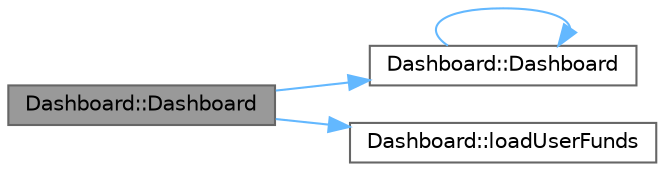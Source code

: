digraph "Dashboard::Dashboard"
{
 // LATEX_PDF_SIZE
  bgcolor="transparent";
  edge [fontname=Helvetica,fontsize=10,labelfontname=Helvetica,labelfontsize=10];
  node [fontname=Helvetica,fontsize=10,shape=box,height=0.2,width=0.4];
  rankdir="LR";
  Node1 [id="Node000001",label="Dashboard::Dashboard",height=0.2,width=0.4,color="gray40", fillcolor="grey60", style="filled", fontcolor="black",tooltip=" "];
  Node1 -> Node2 [id="edge1_Node000001_Node000002",color="steelblue1",style="solid",tooltip=" "];
  Node2 [id="Node000002",label="Dashboard::Dashboard",height=0.2,width=0.4,color="grey40", fillcolor="white", style="filled",URL="$class_dashboard.html#a937d0e0c1b405a283f67a95eadea3e04",tooltip=" "];
  Node2 -> Node2 [id="edge2_Node000002_Node000002",color="steelblue1",style="solid",tooltip=" "];
  Node1 -> Node3 [id="edge3_Node000001_Node000003",color="steelblue1",style="solid",tooltip=" "];
  Node3 [id="Node000003",label="Dashboard::loadUserFunds",height=0.2,width=0.4,color="grey40", fillcolor="white", style="filled",URL="$class_dashboard.html#ab8c28d36273d685004a38b000b86c966",tooltip=" "];
}

